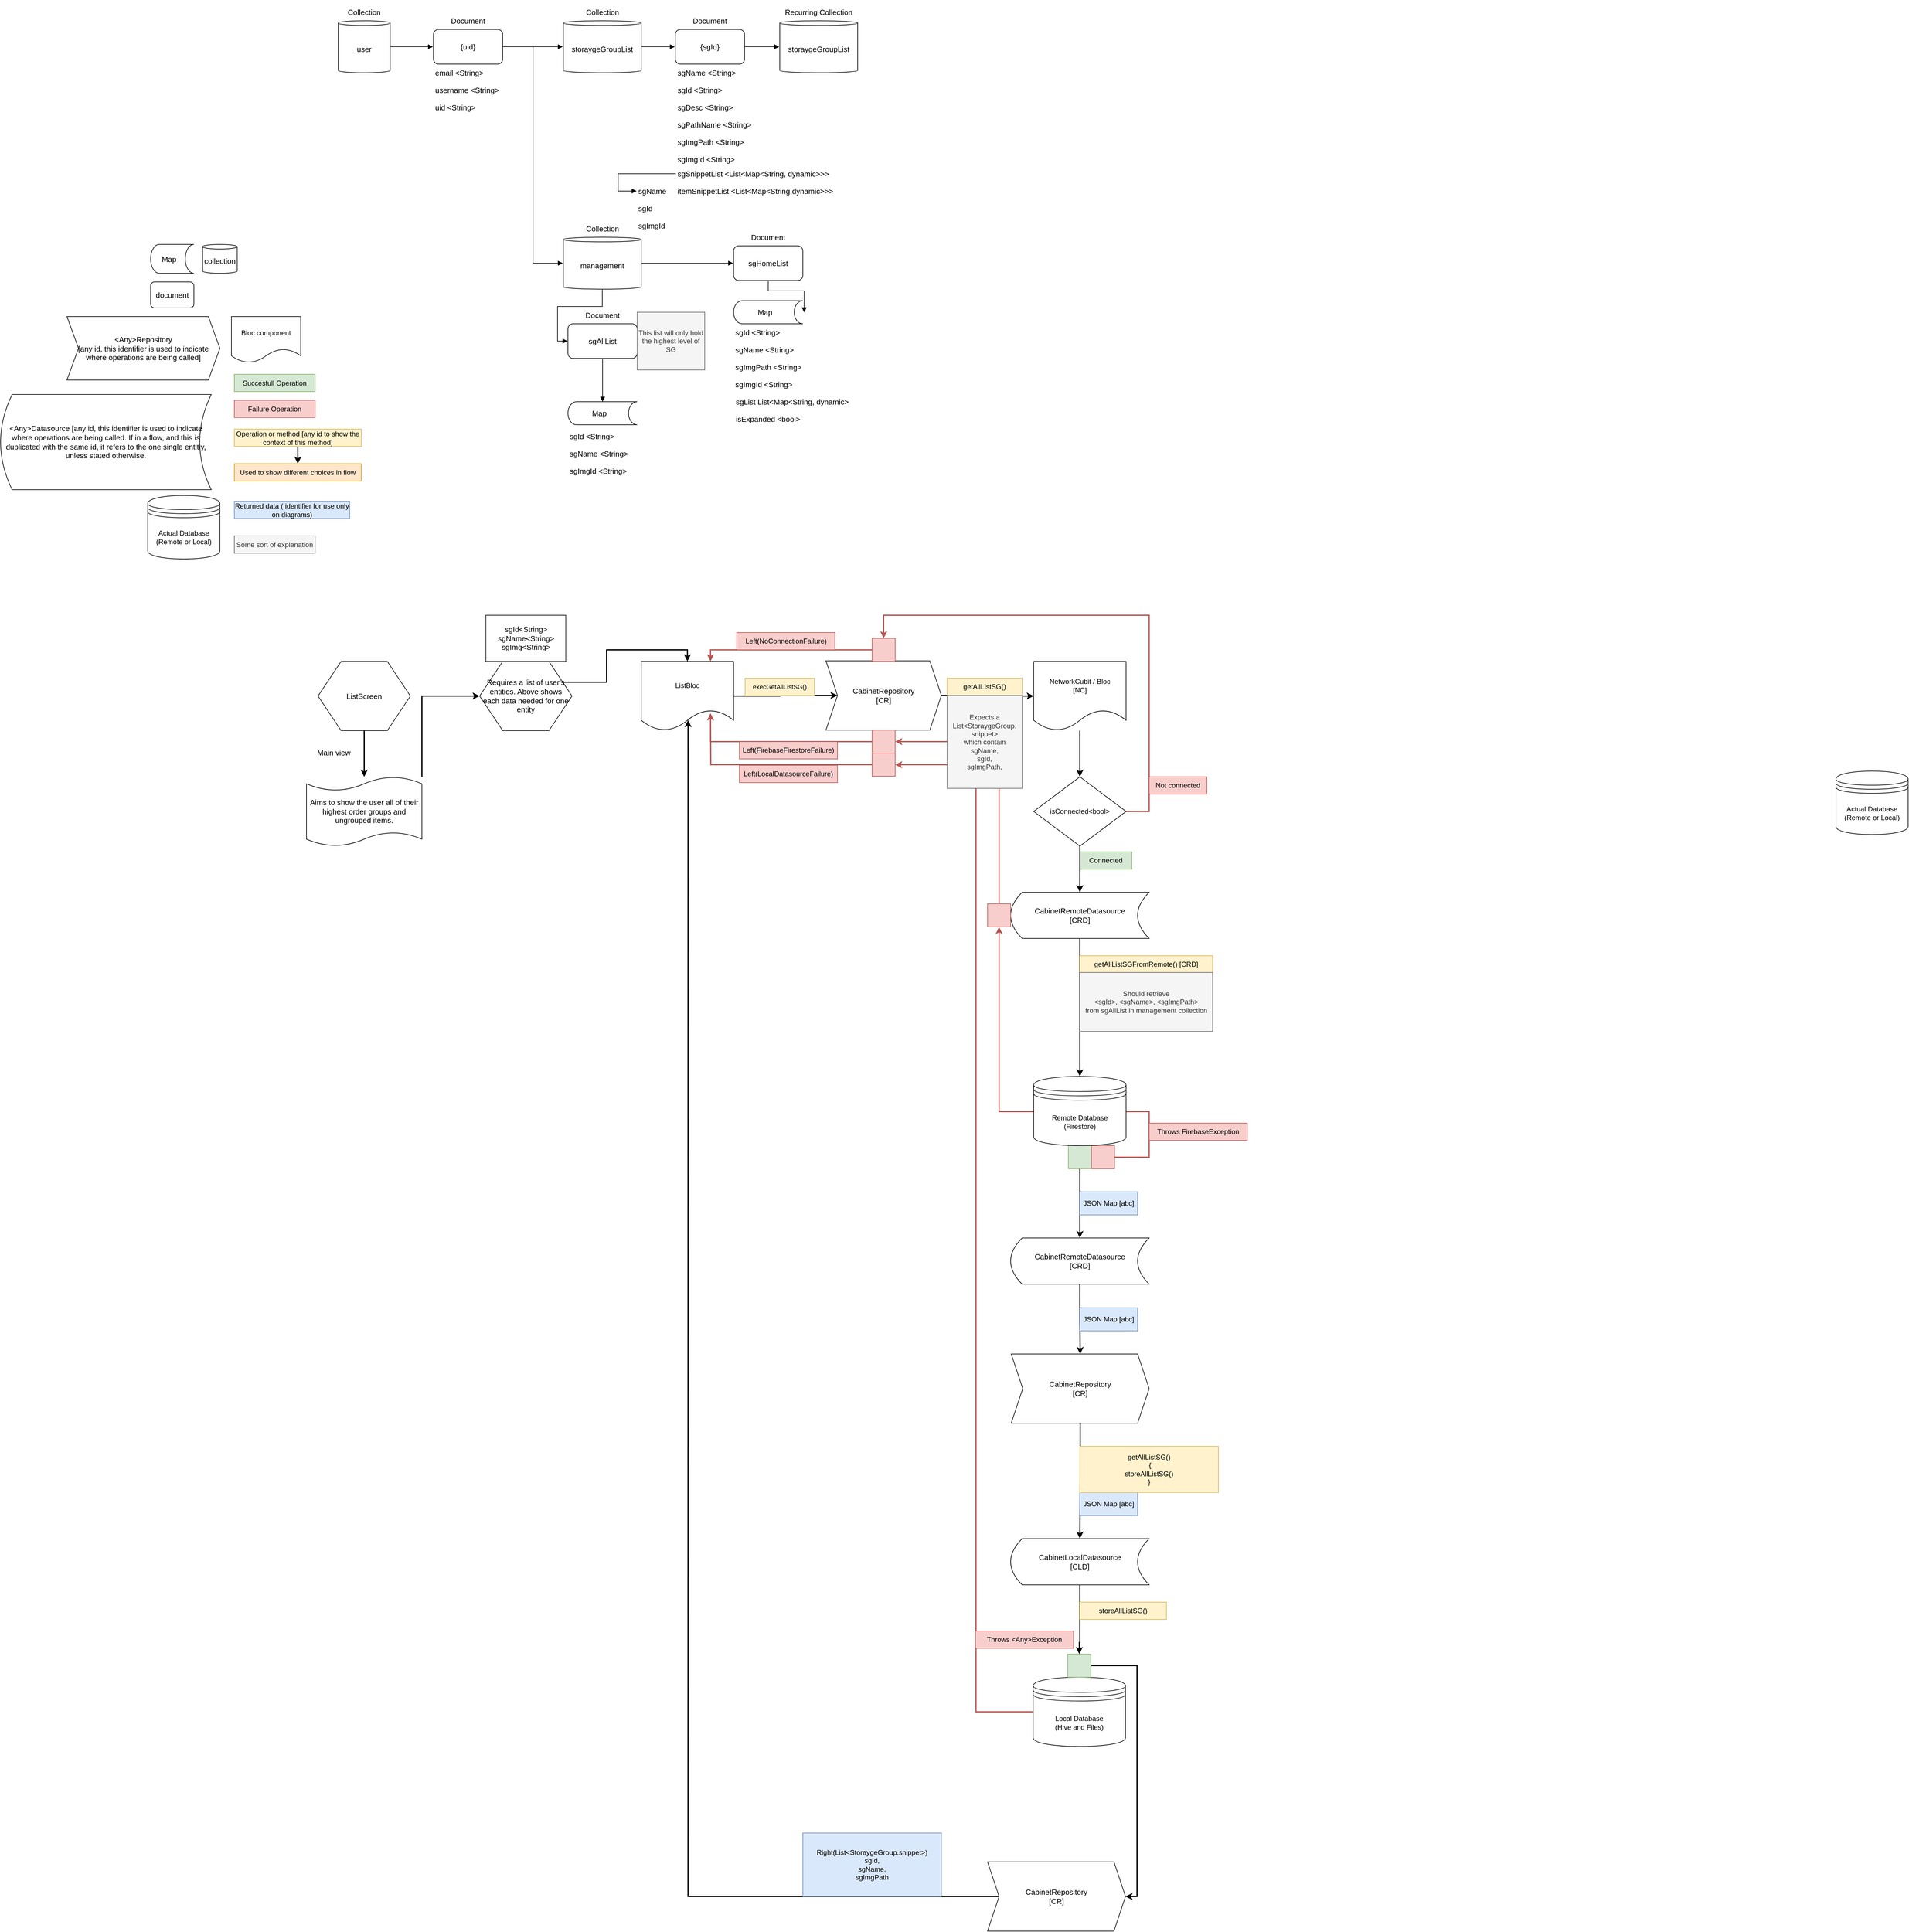 <mxfile version="14.9.6" type="github">
  <diagram id="8-Jw_1EedREtLOCVb7j7" name="Page-1">
    <mxGraphModel dx="4890" dy="2177" grid="1" gridSize="10" guides="1" tooltips="1" connect="1" arrows="1" fold="1" page="1" pageScale="1" pageWidth="827" pageHeight="1169" math="0" shadow="0">
      <root>
        <mxCell id="0" />
        <mxCell id="1" parent="0" />
        <UserObject label="user" lucidchartObjectId="mmy3dTOki7hX" id="Qr3YYHrDjEiWuKODfuZc-3">
          <mxCell style="html=1;overflow=block;blockSpacing=1;whiteSpace=wrap;shape=cylinder3;size=4;anchorPointDirection=0;boundedLbl=1;;whiteSpace=wrap;fontSize=13;spacing=3.8;strokeOpacity=100;strokeWidth=1;rounded=1;" parent="1" vertex="1">
            <mxGeometry x="75" y="90" width="90" height="90" as="geometry" />
          </mxCell>
        </UserObject>
        <UserObject label="Collection" lucidchartObjectId="5my3IYHWVRgI" id="Qr3YYHrDjEiWuKODfuZc-4">
          <mxCell style="html=1;overflow=block;blockSpacing=1;whiteSpace=wrap;;whiteSpace=wrap;fontSize=13;spacing=3.8;strokeOpacity=0;fillOpacity=0;strokeWidth=1;rounded=1;" parent="1" vertex="1">
            <mxGeometry x="75" y="60" width="90" height="30" as="geometry" />
          </mxCell>
        </UserObject>
        <UserObject label="" lucidchartObjectId="xny3rrUCnjT7" id="Qr3YYHrDjEiWuKODfuZc-5">
          <mxCell style="html=1;jettySize=18;whiteSpace=wrap;fontSize=13;strokeOpacity=100;strokeWidth=1;arcSize=0;edgeStyle=orthogonalEdgeStyle;startArrow=none;;endArrow=block;endFill=1;;exitX=1.008;exitY=0.5;exitPerimeter=0;entryX=-0.006;entryY=0.5;entryPerimeter=0;" parent="1" source="Qr3YYHrDjEiWuKODfuZc-3" target="Qr3YYHrDjEiWuKODfuZc-6" edge="1">
            <mxGeometry width="100" height="100" relative="1" as="geometry">
              <Array as="points" />
            </mxGeometry>
          </mxCell>
        </UserObject>
        <UserObject label="{uid}" lucidchartObjectId="Hny3x1uMi4Uz" id="Qr3YYHrDjEiWuKODfuZc-6">
          <mxCell style="html=1;overflow=block;blockSpacing=1;whiteSpace=wrap;;whiteSpace=wrap;fontSize=13;spacing=9;strokeOpacity=100;strokeWidth=1;rounded=1;" parent="1" vertex="1">
            <mxGeometry x="240" y="105" width="120" height="60" as="geometry" />
          </mxCell>
        </UserObject>
        <UserObject label="Document" lucidchartObjectId="Mpy3mYbmSKPU" id="Qr3YYHrDjEiWuKODfuZc-7">
          <mxCell style="html=1;overflow=block;blockSpacing=1;whiteSpace=wrap;;whiteSpace=wrap;fontSize=13;spacing=3.8;strokeOpacity=0;fillOpacity=0;strokeWidth=1;rounded=1;" parent="1" vertex="1">
            <mxGeometry x="240" y="75" width="120" height="30" as="geometry" />
          </mxCell>
        </UserObject>
        <UserObject label="sgName &amp;lt;String&amp;gt;" lucidchartObjectId="Wqy3z_dKGQzi" id="Qr3YYHrDjEiWuKODfuZc-8">
          <mxCell style="html=1;overflow=block;blockSpacing=1;whiteSpace=wrap;;whiteSpace=wrap;fontSize=13;align=left;spacing=3.8;strokeOpacity=0;fillOpacity=0;strokeWidth=1;rounded=1;" parent="1" vertex="1">
            <mxGeometry x="660" y="165" width="120" height="30" as="geometry" />
          </mxCell>
        </UserObject>
        <UserObject label="sgId &amp;lt;String&amp;gt;" lucidchartObjectId="Dry3GZ_q2NKs" id="Qr3YYHrDjEiWuKODfuZc-9">
          <mxCell style="html=1;overflow=block;blockSpacing=1;whiteSpace=wrap;;whiteSpace=wrap;fontSize=13;align=left;spacing=3.8;strokeOpacity=0;fillOpacity=0;strokeWidth=1;rounded=1;" parent="1" vertex="1">
            <mxGeometry x="660" y="195" width="120" height="30" as="geometry" />
          </mxCell>
        </UserObject>
        <UserObject label="sgDesc &amp;lt;String&amp;gt;" lucidchartObjectId="Mry38XwumOOn" id="Qr3YYHrDjEiWuKODfuZc-10">
          <mxCell style="html=1;overflow=block;blockSpacing=1;whiteSpace=wrap;;whiteSpace=wrap;fontSize=13;align=left;spacing=3.8;strokeOpacity=0;fillOpacity=0;strokeWidth=1;rounded=1;" parent="1" vertex="1">
            <mxGeometry x="660" y="225" width="120" height="30" as="geometry" />
          </mxCell>
        </UserObject>
        <UserObject label="sgPathName &amp;lt;String&amp;gt;" lucidchartObjectId="_ry3LpoxDpER" id="Qr3YYHrDjEiWuKODfuZc-11">
          <mxCell style="html=1;overflow=block;blockSpacing=1;whiteSpace=wrap;;whiteSpace=wrap;fontSize=13;align=left;spacing=3.8;strokeOpacity=0;fillOpacity=0;strokeWidth=1;rounded=1;" parent="1" vertex="1">
            <mxGeometry x="660" y="250" width="150" height="40" as="geometry" />
          </mxCell>
        </UserObject>
        <UserObject label="sgSnippetList &amp;lt;List&amp;lt;Map&amp;lt;String, dynamic&amp;gt;&amp;gt;&amp;gt;" lucidchartObjectId="qty3Bl9jq2o." id="Qr3YYHrDjEiWuKODfuZc-12">
          <mxCell style="html=1;overflow=block;blockSpacing=1;whiteSpace=wrap;;whiteSpace=wrap;fontSize=13;align=left;spacing=3.8;strokeOpacity=0;fillOpacity=0;strokeWidth=1;rounded=1;" parent="1" vertex="1">
            <mxGeometry x="660" y="335" width="315" height="40" as="geometry" />
          </mxCell>
        </UserObject>
        <UserObject label="" lucidchartObjectId="euy3g.25O3H~" id="Qr3YYHrDjEiWuKODfuZc-13">
          <mxCell style="html=1;jettySize=18;whiteSpace=wrap;fontSize=13;strokeOpacity=100;strokeWidth=1;arcSize=0;edgeStyle=orthogonalEdgeStyle;startArrow=none;;endArrow=block;endFill=1;;exitX=0;exitY=0.5;exitPerimeter=0;entryX=0;entryY=0.5;entryPerimeter=0;" parent="1" source="Qr3YYHrDjEiWuKODfuZc-12" target="Qr3YYHrDjEiWuKODfuZc-14" edge="1">
            <mxGeometry width="100" height="100" relative="1" as="geometry">
              <Array as="points">
                <mxPoint x="560" y="355" />
                <mxPoint x="560" y="385" />
              </Array>
            </mxGeometry>
          </mxCell>
        </UserObject>
        <UserObject label="sgName" lucidchartObjectId="guy3xirxiTe0" id="Qr3YYHrDjEiWuKODfuZc-14">
          <mxCell style="html=1;overflow=block;blockSpacing=1;whiteSpace=wrap;;whiteSpace=wrap;fontSize=13;align=left;spacing=3.8;strokeOpacity=0;fillOpacity=0;strokeWidth=1;rounded=1;" parent="1" vertex="1">
            <mxGeometry x="592" y="365" width="60" height="40" as="geometry" />
          </mxCell>
        </UserObject>
        <UserObject label="sgId" lucidchartObjectId="tuy3rChsDqxw" id="Qr3YYHrDjEiWuKODfuZc-15">
          <mxCell style="html=1;overflow=block;blockSpacing=1;whiteSpace=wrap;;whiteSpace=wrap;fontSize=13;align=left;spacing=3.8;strokeOpacity=0;fillOpacity=0;strokeWidth=1;rounded=1;" parent="1" vertex="1">
            <mxGeometry x="592" y="395" width="60" height="40" as="geometry" />
          </mxCell>
        </UserObject>
        <UserObject label="sgImgId" lucidchartObjectId="yuy3l9~mQKdI" id="Qr3YYHrDjEiWuKODfuZc-16">
          <mxCell style="html=1;overflow=block;blockSpacing=1;whiteSpace=wrap;;whiteSpace=wrap;fontSize=13;align=left;spacing=3.8;strokeOpacity=0;fillOpacity=0;strokeWidth=1;rounded=1;" parent="1" vertex="1">
            <mxGeometry x="592" y="425" width="60" height="40" as="geometry" />
          </mxCell>
        </UserObject>
        <UserObject label="itemSnippetList &amp;lt;List&amp;lt;Map&amp;lt;String,dynamic&amp;gt;&amp;gt;&amp;gt;" lucidchartObjectId="avy3ZTvgRfwI" id="Qr3YYHrDjEiWuKODfuZc-17">
          <mxCell style="html=1;overflow=block;blockSpacing=1;whiteSpace=wrap;;whiteSpace=wrap;fontSize=13;align=left;spacing=3.8;strokeOpacity=0;fillOpacity=0;strokeWidth=1;rounded=1;" parent="1" vertex="1">
            <mxGeometry x="660" y="365" width="300" height="40" as="geometry" />
          </mxCell>
        </UserObject>
        <UserObject label="" lucidchartObjectId="Wvy3BF.tzllh" id="Qr3YYHrDjEiWuKODfuZc-18">
          <mxCell style="html=1;jettySize=18;whiteSpace=wrap;fontSize=13;strokeOpacity=100;strokeWidth=1;arcSize=0;edgeStyle=orthogonalEdgeStyle;startArrow=none;;endArrow=block;endFill=1;;exitX=1.006;exitY=0.5;exitPerimeter=0;entryX=-0.006;entryY=0.5;entryPerimeter=0;" parent="1" source="Qr3YYHrDjEiWuKODfuZc-6" target="Qr3YYHrDjEiWuKODfuZc-19" edge="1">
            <mxGeometry width="100" height="100" relative="1" as="geometry">
              <Array as="points" />
            </mxGeometry>
          </mxCell>
        </UserObject>
        <UserObject label="storaygeGroupList" lucidchartObjectId="qxy3zKsZ.FIV" id="Qr3YYHrDjEiWuKODfuZc-19">
          <mxCell style="html=1;overflow=block;blockSpacing=1;whiteSpace=wrap;shape=cylinder3;size=4;anchorPointDirection=0;boundedLbl=1;;whiteSpace=wrap;fontSize=13;spacing=3.8;strokeOpacity=100;strokeWidth=1;rounded=1;" parent="1" vertex="1">
            <mxGeometry x="465" y="90" width="135" height="90" as="geometry" />
          </mxCell>
        </UserObject>
        <UserObject label="Collection" lucidchartObjectId="Txy3VzWE5caS" id="Qr3YYHrDjEiWuKODfuZc-20">
          <mxCell style="html=1;overflow=block;blockSpacing=1;whiteSpace=wrap;;whiteSpace=wrap;fontSize=13;spacing=3.8;strokeOpacity=0;fillOpacity=0;strokeWidth=1;rounded=1;" parent="1" vertex="1">
            <mxGeometry x="488" y="60" width="90" height="30" as="geometry" />
          </mxCell>
        </UserObject>
        <UserObject label="{sgId}" lucidchartObjectId="1xy32YT1yPWB" id="Qr3YYHrDjEiWuKODfuZc-21">
          <mxCell style="html=1;overflow=block;blockSpacing=1;whiteSpace=wrap;;whiteSpace=wrap;fontSize=13;spacing=9;strokeOpacity=100;strokeWidth=1;rounded=1;" parent="1" vertex="1">
            <mxGeometry x="659" y="105" width="120" height="60" as="geometry" />
          </mxCell>
        </UserObject>
        <UserObject label="" lucidchartObjectId="byy3ykdQEx8u" id="Qr3YYHrDjEiWuKODfuZc-22">
          <mxCell style="html=1;jettySize=18;whiteSpace=wrap;fontSize=13;strokeOpacity=100;strokeWidth=1;arcSize=0;edgeStyle=orthogonalEdgeStyle;startArrow=none;;endArrow=block;endFill=1;;exitX=1.006;exitY=0.5;exitPerimeter=0;entryX=-0.006;entryY=0.5;entryPerimeter=0;" parent="1" source="Qr3YYHrDjEiWuKODfuZc-19" target="Qr3YYHrDjEiWuKODfuZc-21" edge="1">
            <mxGeometry width="100" height="100" relative="1" as="geometry">
              <Array as="points" />
            </mxGeometry>
          </mxCell>
        </UserObject>
        <UserObject label="Document" lucidchartObjectId="eyy3GpAazgn0" id="Qr3YYHrDjEiWuKODfuZc-23">
          <mxCell style="html=1;overflow=block;blockSpacing=1;whiteSpace=wrap;;whiteSpace=wrap;fontSize=13;spacing=3.8;strokeOpacity=0;fillOpacity=0;strokeWidth=1;rounded=1;" parent="1" vertex="1">
            <mxGeometry x="659" y="75" width="120" height="30" as="geometry" />
          </mxCell>
        </UserObject>
        <UserObject label="email &amp;lt;String&amp;gt;" lucidchartObjectId="szy3hm6Eg7cN" id="Qr3YYHrDjEiWuKODfuZc-24">
          <mxCell style="html=1;overflow=block;blockSpacing=1;whiteSpace=wrap;;whiteSpace=wrap;fontSize=13;align=left;spacing=3.8;strokeOpacity=0;fillOpacity=0;strokeWidth=1;rounded=1;" parent="1" vertex="1">
            <mxGeometry x="240" y="165" width="120" height="30" as="geometry" />
          </mxCell>
        </UserObject>
        <UserObject label="username &amp;lt;String&amp;gt;" lucidchartObjectId="Azy33eUq6oV6" id="Qr3YYHrDjEiWuKODfuZc-25">
          <mxCell style="html=1;overflow=block;blockSpacing=1;whiteSpace=wrap;;whiteSpace=wrap;fontSize=13;align=left;spacing=3.8;strokeOpacity=0;fillOpacity=0;strokeWidth=1;rounded=1;" parent="1" vertex="1">
            <mxGeometry x="240" y="190" width="150" height="40" as="geometry" />
          </mxCell>
        </UserObject>
        <UserObject label="uid &amp;lt;String&amp;gt;" lucidchartObjectId="Pzy3j5PoiYy8" id="Qr3YYHrDjEiWuKODfuZc-26">
          <mxCell style="html=1;overflow=block;blockSpacing=1;whiteSpace=wrap;;whiteSpace=wrap;fontSize=13;align=left;spacing=3.8;strokeOpacity=0;fillOpacity=0;strokeWidth=1;rounded=1;" parent="1" vertex="1">
            <mxGeometry x="240" y="220" width="150" height="40" as="geometry" />
          </mxCell>
        </UserObject>
        <UserObject label="management" lucidchartObjectId="_Ay3SFYHhvqD" id="Qr3YYHrDjEiWuKODfuZc-27">
          <mxCell style="html=1;overflow=block;blockSpacing=1;whiteSpace=wrap;shape=cylinder3;size=4;anchorPointDirection=0;boundedLbl=1;;whiteSpace=wrap;fontSize=13;spacing=3.8;strokeOpacity=100;strokeWidth=1;rounded=1;" parent="1" vertex="1">
            <mxGeometry x="465" y="465" width="135" height="90" as="geometry" />
          </mxCell>
        </UserObject>
        <UserObject label="Collection" lucidchartObjectId="_Ay3XqaMu-Sj" id="Qr3YYHrDjEiWuKODfuZc-28">
          <mxCell style="html=1;overflow=block;blockSpacing=1;whiteSpace=wrap;;whiteSpace=wrap;fontSize=13;spacing=3.8;strokeOpacity=0;fillOpacity=0;strokeWidth=1;rounded=1;" parent="1" vertex="1">
            <mxGeometry x="488" y="435" width="90" height="30" as="geometry" />
          </mxCell>
        </UserObject>
        <UserObject label="" lucidchartObjectId="jBy3DvbcQuUk" id="Qr3YYHrDjEiWuKODfuZc-29">
          <mxCell style="html=1;jettySize=18;whiteSpace=wrap;fontSize=13;strokeOpacity=100;strokeWidth=1;arcSize=0;edgeStyle=orthogonalEdgeStyle;startArrow=none;;endArrow=block;endFill=1;;exitX=1.006;exitY=0.5;exitPerimeter=0;entryX=-0.006;entryY=0.5;entryPerimeter=0;" parent="1" source="Qr3YYHrDjEiWuKODfuZc-6" target="Qr3YYHrDjEiWuKODfuZc-27" edge="1">
            <mxGeometry width="100" height="100" relative="1" as="geometry">
              <Array as="points" />
            </mxGeometry>
          </mxCell>
        </UserObject>
        <UserObject label="sgHomeList" lucidchartObjectId="vCy3nsV9MbSi" id="Qr3YYHrDjEiWuKODfuZc-30">
          <mxCell style="html=1;overflow=block;blockSpacing=1;whiteSpace=wrap;;whiteSpace=wrap;fontSize=13;spacing=9;strokeOpacity=100;strokeWidth=1;rounded=1;" parent="1" vertex="1">
            <mxGeometry x="760" y="480" width="120" height="60" as="geometry" />
          </mxCell>
        </UserObject>
        <UserObject label="" lucidchartObjectId="BCy36pta_Ylv" id="Qr3YYHrDjEiWuKODfuZc-31">
          <mxCell style="html=1;jettySize=18;whiteSpace=wrap;fontSize=13;strokeOpacity=100;strokeWidth=1;arcSize=0;edgeStyle=orthogonalEdgeStyle;startArrow=none;;endArrow=block;endFill=1;;exitX=1.006;exitY=0.5;exitPerimeter=0;entryX=-0.006;entryY=0.5;entryPerimeter=0;" parent="1" source="Qr3YYHrDjEiWuKODfuZc-27" target="Qr3YYHrDjEiWuKODfuZc-30" edge="1">
            <mxGeometry width="100" height="100" relative="1" as="geometry">
              <Array as="points" />
            </mxGeometry>
          </mxCell>
        </UserObject>
        <UserObject label="Document" lucidchartObjectId="ECy37WejbMx6" id="Qr3YYHrDjEiWuKODfuZc-32">
          <mxCell style="html=1;overflow=block;blockSpacing=1;whiteSpace=wrap;;whiteSpace=wrap;fontSize=13;spacing=3.8;strokeOpacity=0;fillOpacity=0;strokeWidth=1;rounded=1;" parent="1" vertex="1">
            <mxGeometry x="760" y="450" width="120" height="30" as="geometry" />
          </mxCell>
        </UserObject>
        <UserObject label="storaygeGroupList" lucidchartObjectId="9Iy3x5hWu4gv" id="Qr3YYHrDjEiWuKODfuZc-33">
          <mxCell style="html=1;overflow=block;blockSpacing=1;whiteSpace=wrap;shape=cylinder3;size=4;anchorPointDirection=0;boundedLbl=1;;whiteSpace=wrap;fontSize=13;spacing=3.8;strokeOpacity=100;strokeWidth=1;rounded=1;" parent="1" vertex="1">
            <mxGeometry x="840" y="90" width="135" height="90" as="geometry" />
          </mxCell>
        </UserObject>
        <UserObject label="Recurring Collection" lucidchartObjectId="9Iy3~OmA4JU_" id="Qr3YYHrDjEiWuKODfuZc-34">
          <mxCell style="html=1;overflow=block;blockSpacing=1;whiteSpace=wrap;;whiteSpace=wrap;fontSize=13;spacing=3.8;strokeOpacity=0;fillOpacity=0;strokeWidth=1;rounded=1;" parent="1" vertex="1">
            <mxGeometry x="840" y="55" width="135" height="40" as="geometry" />
          </mxCell>
        </UserObject>
        <UserObject label="" lucidchartObjectId="aJy3yjm7Ja3q" id="Qr3YYHrDjEiWuKODfuZc-35">
          <mxCell style="html=1;jettySize=18;whiteSpace=wrap;fontSize=13;strokeOpacity=100;strokeWidth=1;arcSize=0;edgeStyle=orthogonalEdgeStyle;startArrow=none;;endArrow=block;endFill=1;;exitX=1.006;exitY=0.5;exitPerimeter=0;entryX=-0.006;entryY=0.5;entryPerimeter=0;" parent="1" source="Qr3YYHrDjEiWuKODfuZc-21" target="Qr3YYHrDjEiWuKODfuZc-33" edge="1">
            <mxGeometry width="100" height="100" relative="1" as="geometry">
              <Array as="points" />
            </mxGeometry>
          </mxCell>
        </UserObject>
        <UserObject label="Map" lucidchartObjectId="nwC3J_Ml8fYd" id="Qr3YYHrDjEiWuKODfuZc-36">
          <mxCell style="html=1;overflow=block;blockSpacing=1;whiteSpace=wrap;shape=cylinder3;boundedLbl=1;size=15;lid=0;direction=south;;whiteSpace=wrap;fontSize=13;spacing=3.8;strokeOpacity=100;strokeWidth=1;rounded=1;" parent="1" vertex="1">
            <mxGeometry x="760" y="575" width="120" height="40" as="geometry" />
          </mxCell>
        </UserObject>
        <UserObject label="Map" lucidchartObjectId="twC35znS._r4" id="Qr3YYHrDjEiWuKODfuZc-37">
          <mxCell style="html=1;overflow=block;blockSpacing=1;whiteSpace=wrap;shape=cylinder3;boundedLbl=1;size=15;lid=0;direction=south;;whiteSpace=wrap;fontSize=13;spacing=3.8;strokeOpacity=100;strokeWidth=1;rounded=1;" parent="1" vertex="1">
            <mxGeometry x="-250" y="477.5" width="75" height="50" as="geometry" />
          </mxCell>
        </UserObject>
        <UserObject label="collection" lucidchartObjectId="IwC35Dz-5HWC" id="Qr3YYHrDjEiWuKODfuZc-38">
          <mxCell style="html=1;overflow=block;blockSpacing=1;whiteSpace=wrap;shape=cylinder3;size=4;anchorPointDirection=0;boundedLbl=1;;whiteSpace=wrap;fontSize=13;spacing=3.8;strokeOpacity=100;strokeWidth=1;rounded=1;" parent="1" vertex="1">
            <mxGeometry x="-160" y="477.5" width="60" height="50" as="geometry" />
          </mxCell>
        </UserObject>
        <UserObject label="document" lucidchartObjectId="UwC37opkIJtW" id="Qr3YYHrDjEiWuKODfuZc-39">
          <mxCell style="html=1;overflow=block;blockSpacing=1;whiteSpace=wrap;;whiteSpace=wrap;fontSize=13;spacing=9;strokeOpacity=100;strokeWidth=1;rounded=1;" parent="1" vertex="1">
            <mxGeometry x="-250" y="542.5" width="75" height="45" as="geometry" />
          </mxCell>
        </UserObject>
        <UserObject label="" lucidchartObjectId="CxC3GX9UYJbb" id="Qr3YYHrDjEiWuKODfuZc-40">
          <mxCell style="html=1;jettySize=18;whiteSpace=wrap;fontSize=13;strokeOpacity=100;strokeWidth=1;arcSize=0;edgeStyle=orthogonalEdgeStyle;startArrow=none;;endArrow=block;endFill=1;;exitX=0.5;exitY=1.013;exitPerimeter=0;entryX=0.506;entryY=-0.019;entryPerimeter=0;" parent="1" source="Qr3YYHrDjEiWuKODfuZc-30" target="Qr3YYHrDjEiWuKODfuZc-36" edge="1">
            <mxGeometry width="100" height="100" relative="1" as="geometry">
              <Array as="points" />
            </mxGeometry>
          </mxCell>
        </UserObject>
        <UserObject label="sgId &amp;lt;String&amp;gt;" lucidchartObjectId="oyC3zMAZTe1E" id="Qr3YYHrDjEiWuKODfuZc-41">
          <mxCell style="html=1;overflow=block;blockSpacing=1;whiteSpace=wrap;;whiteSpace=wrap;fontSize=13;align=left;spacing=3.8;strokeOpacity=0;fillOpacity=0;strokeWidth=1;rounded=1;" parent="1" vertex="1">
            <mxGeometry x="760" y="615" width="120" height="30" as="geometry" />
          </mxCell>
        </UserObject>
        <UserObject label="sgName &amp;lt;String&amp;gt;" lucidchartObjectId="uyC3QwUn~3nn" id="Qr3YYHrDjEiWuKODfuZc-42">
          <mxCell style="html=1;overflow=block;blockSpacing=1;whiteSpace=wrap;;whiteSpace=wrap;fontSize=13;align=left;spacing=3.8;strokeOpacity=0;fillOpacity=0;strokeWidth=1;rounded=1;" parent="1" vertex="1">
            <mxGeometry x="760" y="645" width="120" height="30" as="geometry" />
          </mxCell>
        </UserObject>
        <UserObject label="sgImgId &amp;lt;String&amp;gt;" lucidchartObjectId="MyC3wRzRbQ.4" id="Qr3YYHrDjEiWuKODfuZc-43">
          <mxCell style="html=1;overflow=block;blockSpacing=1;whiteSpace=wrap;;whiteSpace=wrap;fontSize=13;align=left;spacing=3.8;strokeOpacity=0;fillOpacity=0;strokeWidth=1;rounded=1;" parent="1" vertex="1">
            <mxGeometry x="760" y="705" width="119" height="30" as="geometry" />
          </mxCell>
        </UserObject>
        <UserObject label="sgList List&amp;lt;Map&amp;lt;String, dynamic&amp;gt;" lucidchartObjectId="WzC3jf8TJhhV" id="Qr3YYHrDjEiWuKODfuZc-44">
          <mxCell style="html=1;overflow=block;blockSpacing=1;whiteSpace=wrap;;whiteSpace=wrap;fontSize=13;align=left;spacing=3.8;strokeOpacity=0;fillOpacity=0;strokeWidth=1;rounded=1;" parent="1" vertex="1">
            <mxGeometry x="761" y="735" width="224" height="30" as="geometry" />
          </mxCell>
        </UserObject>
        <UserObject label="isExpanded &amp;lt;bool&amp;gt;" lucidchartObjectId="gCC3wc~ug9g6" id="Qr3YYHrDjEiWuKODfuZc-45">
          <mxCell style="html=1;overflow=block;blockSpacing=1;whiteSpace=wrap;;whiteSpace=wrap;fontSize=13;align=left;spacing=3.8;strokeOpacity=0;fillOpacity=0;strokeWidth=1;rounded=1;" parent="1" vertex="1">
            <mxGeometry x="761" y="760" width="179" height="40" as="geometry" />
          </mxCell>
        </UserObject>
        <UserObject label="sgAllList" lucidchartObjectId="VNC3Fkf0FXq5" id="Qr3YYHrDjEiWuKODfuZc-46">
          <mxCell style="html=1;overflow=block;blockSpacing=1;whiteSpace=wrap;;whiteSpace=wrap;fontSize=13;spacing=9;strokeOpacity=100;strokeWidth=1;rounded=1;" parent="1" vertex="1">
            <mxGeometry x="473" y="615" width="120" height="60" as="geometry" />
          </mxCell>
        </UserObject>
        <UserObject label="Document" lucidchartObjectId="VNC3r3SY.07v" id="Qr3YYHrDjEiWuKODfuZc-47">
          <mxCell style="html=1;overflow=block;blockSpacing=1;whiteSpace=wrap;;whiteSpace=wrap;fontSize=13;spacing=3.8;strokeOpacity=0;fillOpacity=0;strokeWidth=1;rounded=1;" parent="1" vertex="1">
            <mxGeometry x="473" y="585" width="120" height="30" as="geometry" />
          </mxCell>
        </UserObject>
        <UserObject label="" lucidchartObjectId="OWC3.R1w2t58" id="Qr3YYHrDjEiWuKODfuZc-48">
          <mxCell style="html=1;jettySize=18;whiteSpace=wrap;fontSize=13;strokeOpacity=100;strokeWidth=1;arcSize=0;edgeStyle=orthogonalEdgeStyle;startArrow=none;;endArrow=block;endFill=1;;exitX=0.5;exitY=1.008;exitPerimeter=0;entryX=-0.006;entryY=0.5;entryPerimeter=0;" parent="1" source="Qr3YYHrDjEiWuKODfuZc-27" target="Qr3YYHrDjEiWuKODfuZc-46" edge="1">
            <mxGeometry width="100" height="100" relative="1" as="geometry">
              <Array as="points" />
            </mxGeometry>
          </mxCell>
        </UserObject>
        <UserObject label="Map" lucidchartObjectId="42C3rV8qbzWb" id="Qr3YYHrDjEiWuKODfuZc-49">
          <mxCell style="html=1;overflow=block;blockSpacing=1;whiteSpace=wrap;shape=cylinder3;boundedLbl=1;size=15;lid=0;direction=south;;whiteSpace=wrap;fontSize=13;spacing=3.8;strokeOpacity=100;strokeWidth=1;rounded=1;" parent="1" vertex="1">
            <mxGeometry x="473" y="750" width="120" height="40" as="geometry" />
          </mxCell>
        </UserObject>
        <UserObject label="" lucidchartObjectId="d3C3gRHGU2vB" id="Qr3YYHrDjEiWuKODfuZc-50">
          <mxCell style="html=1;jettySize=18;whiteSpace=wrap;fontSize=13;strokeOpacity=100;strokeWidth=1;arcSize=0;edgeStyle=orthogonalEdgeStyle;startArrow=none;;endArrow=block;endFill=1;;exitX=0.5;exitY=1.013;exitPerimeter=0;entryX=0;entryY=0.5;entryPerimeter=0;entryDx=0;entryDy=0;" parent="1" source="Qr3YYHrDjEiWuKODfuZc-46" target="Qr3YYHrDjEiWuKODfuZc-49" edge="1">
            <mxGeometry width="100" height="100" relative="1" as="geometry">
              <Array as="points" />
            </mxGeometry>
          </mxCell>
        </UserObject>
        <UserObject label="sgId &amp;lt;String&amp;gt;" lucidchartObjectId="h3C3qkQNhd2T" id="Qr3YYHrDjEiWuKODfuZc-51">
          <mxCell style="html=1;overflow=block;blockSpacing=1;whiteSpace=wrap;;whiteSpace=wrap;fontSize=13;align=left;spacing=3.8;strokeOpacity=0;fillOpacity=0;strokeWidth=1;rounded=1;" parent="1" vertex="1">
            <mxGeometry x="473" y="795" width="120" height="30" as="geometry" />
          </mxCell>
        </UserObject>
        <UserObject label="sgName &amp;lt;String&amp;gt;" lucidchartObjectId="h3C30b7JtQnB" id="Qr3YYHrDjEiWuKODfuZc-52">
          <mxCell style="html=1;overflow=block;blockSpacing=1;whiteSpace=wrap;;whiteSpace=wrap;fontSize=13;align=left;spacing=3.8;strokeOpacity=0;fillOpacity=0;strokeWidth=1;rounded=1;" parent="1" vertex="1">
            <mxGeometry x="473" y="825" width="120" height="30" as="geometry" />
          </mxCell>
        </UserObject>
        <UserObject label="sgImgId &amp;lt;String&amp;gt;" lucidchartObjectId="h3C3wAD9uutI" id="Qr3YYHrDjEiWuKODfuZc-53">
          <mxCell style="html=1;overflow=block;blockSpacing=1;whiteSpace=wrap;;whiteSpace=wrap;fontSize=13;align=left;spacing=3.8;strokeOpacity=0;fillOpacity=0;strokeWidth=1;rounded=1;" parent="1" vertex="1">
            <mxGeometry x="473" y="855" width="119" height="30" as="geometry" />
          </mxCell>
        </UserObject>
        <mxCell id="pG1kj_97MBF_nM1RWKhJ-25" style="edgeStyle=orthogonalEdgeStyle;rounded=0;orthogonalLoop=1;jettySize=auto;html=1;strokeWidth=2;" parent="1" source="Qr3YYHrDjEiWuKODfuZc-54" target="Qr3YYHrDjEiWuKODfuZc-55" edge="1">
          <mxGeometry relative="1" as="geometry" />
        </mxCell>
        <UserObject label="ListScreen" lucidchartObjectId="mEy3ORFoB5f1" id="Qr3YYHrDjEiWuKODfuZc-54">
          <mxCell style="html=1;overflow=block;blockSpacing=1;whiteSpace=wrap;shape=hexagon;perimeter=hexagonPerimeter2;whiteSpace=wrap;fontSize=13;fontColor=#000000;spacing=3.8;strokeOpacity=100;strokeWidth=1;" parent="1" vertex="1">
            <mxGeometry x="40" y="1200" width="160" height="120" as="geometry" />
          </mxCell>
        </UserObject>
        <mxCell id="pG1kj_97MBF_nM1RWKhJ-26" style="edgeStyle=orthogonalEdgeStyle;rounded=0;orthogonalLoop=1;jettySize=auto;html=1;entryX=0;entryY=0.5;entryDx=0;entryDy=0;strokeWidth=2;" parent="1" source="Qr3YYHrDjEiWuKODfuZc-55" target="Qr3YYHrDjEiWuKODfuZc-58" edge="1">
          <mxGeometry relative="1" as="geometry">
            <Array as="points">
              <mxPoint x="220" y="1260" />
            </Array>
          </mxGeometry>
        </mxCell>
        <UserObject label="Aims to show the user all of their highest order groups and ungrouped items. " lucidchartObjectId="THy3kzs44vg6" id="Qr3YYHrDjEiWuKODfuZc-55">
          <mxCell style="html=1;overflow=block;blockSpacing=1;whiteSpace=wrap;shape=tape;size=0.2;whiteSpace=wrap;fontSize=13;fontColor=#000000;spacing=3.8;strokeOpacity=100;strokeWidth=1;" parent="1" vertex="1">
            <mxGeometry x="20" y="1400" width="200" height="120" as="geometry" />
          </mxCell>
        </UserObject>
        <UserObject label="Main view" lucidchartObjectId="n3A36~SfNxBr" id="Qr3YYHrDjEiWuKODfuZc-57">
          <mxCell style="html=1;overflow=block;blockSpacing=1;whiteSpace=wrap;;whiteSpace=wrap;fontSize=13;fontColor=#000000;spacing=3.8;strokeOpacity=0;fillOpacity=0;fillColor=#ffffff;strokeWidth=1;" parent="1" vertex="1">
            <mxGeometry x="15" y="1335" width="105" height="45" as="geometry" />
          </mxCell>
        </UserObject>
        <mxCell id="o4EDMnQP66GYf_FkZdw3-55" style="edgeStyle=orthogonalEdgeStyle;rounded=0;orthogonalLoop=1;jettySize=auto;html=1;exitX=1;exitY=0.25;exitDx=0;exitDy=0;entryX=0.5;entryY=0;entryDx=0;entryDy=0;strokeColor=#000000;strokeWidth=2;" parent="1" source="Qr3YYHrDjEiWuKODfuZc-58" target="o4EDMnQP66GYf_FkZdw3-54" edge="1">
          <mxGeometry relative="1" as="geometry" />
        </mxCell>
        <UserObject label="Requires a list of user&#39;s entities. Above shows each data needed for one entity" lucidchartObjectId="1DB3Xz5aUWDz" id="Qr3YYHrDjEiWuKODfuZc-58">
          <mxCell style="html=1;overflow=block;blockSpacing=1;whiteSpace=wrap;shape=hexagon;perimeter=hexagonPerimeter2;whiteSpace=wrap;fontSize=13;fontColor=#000000;spacing=3.8;strokeOpacity=100;strokeWidth=1;" parent="1" vertex="1">
            <mxGeometry x="320" y="1200" width="160" height="120" as="geometry" />
          </mxCell>
        </UserObject>
        <mxCell id="fDUQa12PrsMCPkdk8ct8-1" value="&amp;lt;Any&amp;gt;Repository&lt;br&gt;[any id, this identifier is used to indicate where operations are being called]" style="shape=step;perimeter=stepPerimeter;whiteSpace=wrap;html=1;fixedSize=1;strokeWidth=1;fontSize=13;" parent="1" vertex="1">
          <mxGeometry x="-395" y="602.5" width="265" height="110" as="geometry" />
        </mxCell>
        <mxCell id="fDUQa12PrsMCPkdk8ct8-2" value="&lt;font style=&quot;font-size: 13px&quot;&gt;&amp;lt;Any&amp;gt;Datasource [any id, this identifier is used to indicate where operations are being called. If in a flow, and this is duplicated with the same id, it refers to the one single entitiy, unless stated otherwise.&lt;/font&gt;" style="shape=dataStorage;whiteSpace=wrap;html=1;fixedSize=1;strokeWidth=1;" parent="1" vertex="1">
          <mxGeometry x="-510" y="737.5" width="365" height="165" as="geometry" />
        </mxCell>
        <mxCell id="pG1kj_97MBF_nM1RWKhJ-5" value="Actual Database&lt;br&gt;(Remote or Local)" style="shape=datastore;whiteSpace=wrap;html=1;" parent="1" vertex="1">
          <mxGeometry x="-255" y="912.5" width="125" height="110" as="geometry" />
        </mxCell>
        <mxCell id="pG1kj_97MBF_nM1RWKhJ-14" value="Bloc component" style="shape=document;whiteSpace=wrap;html=1;boundedLbl=1;gradientColor=none;" parent="1" vertex="1">
          <mxGeometry x="-110" y="602.5" width="120" height="80" as="geometry" />
        </mxCell>
        <mxCell id="pG1kj_97MBF_nM1RWKhJ-32" value="&lt;font style=&quot;font-size: 13px&quot;&gt;sgId&amp;lt;String&amp;gt;&lt;br&gt;sgName&amp;lt;String&amp;gt;&lt;br&gt;sgImg&amp;lt;String&amp;gt;&lt;br&gt;&lt;/font&gt;" style="rounded=0;whiteSpace=wrap;html=1;gradientColor=none;" parent="1" vertex="1">
          <mxGeometry x="330.75" y="1120" width="138.5" height="80" as="geometry" />
        </mxCell>
        <mxCell id="o4EDMnQP66GYf_FkZdw3-16" value="Succesfull Operation" style="rounded=0;whiteSpace=wrap;html=1;fillColor=#d5e8d4;strokeColor=#82b366;" parent="1" vertex="1">
          <mxGeometry x="-105" y="702.5" width="140" height="30" as="geometry" />
        </mxCell>
        <mxCell id="o4EDMnQP66GYf_FkZdw3-17" value="Failure Operation" style="rounded=0;whiteSpace=wrap;html=1;fillColor=#f8cecc;strokeColor=#b85450;" parent="1" vertex="1">
          <mxGeometry x="-105" y="747.5" width="140" height="30" as="geometry" />
        </mxCell>
        <mxCell id="yysP_wmazcGBHdvuS0tV-67" value="" style="edgeStyle=orthogonalEdgeStyle;rounded=0;orthogonalLoop=1;jettySize=auto;html=1;strokeWidth=2;" edge="1" parent="1" source="o4EDMnQP66GYf_FkZdw3-18" target="yysP_wmazcGBHdvuS0tV-65">
          <mxGeometry relative="1" as="geometry" />
        </mxCell>
        <mxCell id="o4EDMnQP66GYf_FkZdw3-18" value="Operation or method [any id to show the context of this method]" style="rounded=0;whiteSpace=wrap;html=1;fillColor=#fff2cc;strokeColor=#d6b656;" parent="1" vertex="1">
          <mxGeometry x="-105" y="797.5" width="220" height="30" as="geometry" />
        </mxCell>
        <mxCell id="o4EDMnQP66GYf_FkZdw3-19" value="Returned data ( identifier for use only on diagrams)" style="rounded=0;whiteSpace=wrap;html=1;fillColor=#dae8fc;strokeColor=#6c8ebf;" parent="1" vertex="1">
          <mxGeometry x="-105" y="922.5" width="200" height="30" as="geometry" />
        </mxCell>
        <mxCell id="o4EDMnQP66GYf_FkZdw3-21" value="Some sort of explanation" style="rounded=0;whiteSpace=wrap;html=1;fillColor=#f5f5f5;strokeColor=#666666;fontColor=#333333;" parent="1" vertex="1">
          <mxGeometry x="-105" y="982.5" width="140" height="30" as="geometry" />
        </mxCell>
        <mxCell id="o4EDMnQP66GYf_FkZdw3-45" value="This list will only hold the highest level of SG" style="rounded=0;whiteSpace=wrap;html=1;fillColor=#f5f5f5;strokeColor=#666666;fontColor=#333333;" parent="1" vertex="1">
          <mxGeometry x="593" y="595" width="117" height="100" as="geometry" />
        </mxCell>
        <mxCell id="o4EDMnQP66GYf_FkZdw3-57" style="edgeStyle=orthogonalEdgeStyle;rounded=0;orthogonalLoop=1;jettySize=auto;html=1;entryX=0;entryY=0.5;entryDx=0;entryDy=0;strokeColor=#000000;strokeWidth=2;" parent="1" source="o4EDMnQP66GYf_FkZdw3-54" target="o4EDMnQP66GYf_FkZdw3-56" edge="1">
          <mxGeometry relative="1" as="geometry">
            <Array as="points">
              <mxPoint x="840" y="1260" />
              <mxPoint x="840" y="1259" />
            </Array>
          </mxGeometry>
        </mxCell>
        <mxCell id="o4EDMnQP66GYf_FkZdw3-54" value="ListBloc" style="shape=document;whiteSpace=wrap;html=1;boundedLbl=1;gradientColor=none;" parent="1" vertex="1">
          <mxGeometry x="600" y="1200" width="160" height="120" as="geometry" />
        </mxCell>
        <mxCell id="o4EDMnQP66GYf_FkZdw3-63" style="edgeStyle=orthogonalEdgeStyle;rounded=0;orthogonalLoop=1;jettySize=auto;html=1;entryX=0;entryY=0.5;entryDx=0;entryDy=0;strokeColor=#000000;strokeWidth=2;" parent="1" source="o4EDMnQP66GYf_FkZdw3-56" target="o4EDMnQP66GYf_FkZdw3-59" edge="1">
          <mxGeometry relative="1" as="geometry" />
        </mxCell>
        <mxCell id="o4EDMnQP66GYf_FkZdw3-56" value="CabinetRepository&lt;br&gt;[CR]" style="shape=step;perimeter=stepPerimeter;whiteSpace=wrap;html=1;fixedSize=1;strokeWidth=1;fontSize=13;" parent="1" vertex="1">
          <mxGeometry x="920" y="1199" width="200" height="120" as="geometry" />
        </mxCell>
        <mxCell id="o4EDMnQP66GYf_FkZdw3-58" value="&lt;font style=&quot;font-size: 11px&quot;&gt;execGetAllListSG()&lt;/font&gt;" style="rounded=0;whiteSpace=wrap;html=1;fillColor=#fff2cc;strokeColor=#d6b656;" parent="1" vertex="1">
          <mxGeometry x="780" y="1229" width="120" height="30" as="geometry" />
        </mxCell>
        <mxCell id="yysP_wmazcGBHdvuS0tV-3" style="edgeStyle=orthogonalEdgeStyle;rounded=0;orthogonalLoop=1;jettySize=auto;html=1;entryX=0.5;entryY=0;entryDx=0;entryDy=0;entryPerimeter=0;strokeWidth=2;" edge="1" parent="1" source="o4EDMnQP66GYf_FkZdw3-59" target="yysP_wmazcGBHdvuS0tV-2">
          <mxGeometry relative="1" as="geometry" />
        </mxCell>
        <mxCell id="o4EDMnQP66GYf_FkZdw3-59" value="NetworkCubit / Bloc&lt;br&gt;[NC]" style="shape=document;whiteSpace=wrap;html=1;boundedLbl=1;gradientColor=none;" parent="1" vertex="1">
          <mxGeometry x="1280" y="1200" width="160" height="120" as="geometry" />
        </mxCell>
        <mxCell id="o4EDMnQP66GYf_FkZdw3-61" value="getAllListSG()" style="rounded=0;whiteSpace=wrap;html=1;fillColor=#fff2cc;strokeColor=#d6b656;" parent="1" vertex="1">
          <mxGeometry x="1130" y="1229" width="130" height="30" as="geometry" />
        </mxCell>
        <mxCell id="yysP_wmazcGBHdvuS0tV-6" style="edgeStyle=orthogonalEdgeStyle;rounded=0;orthogonalLoop=1;jettySize=auto;html=1;strokeWidth=2;entryX=0.5;entryY=0;entryDx=0;entryDy=0;" edge="1" parent="1" source="o4EDMnQP66GYf_FkZdw3-64" target="yysP_wmazcGBHdvuS0tV-12">
          <mxGeometry relative="1" as="geometry">
            <mxPoint x="1360" y="1880" as="targetPoint" />
          </mxGeometry>
        </mxCell>
        <mxCell id="o4EDMnQP66GYf_FkZdw3-64" value="CabinetRemoteDatasource&lt;br&gt;[CRD]" style="shape=dataStorage;whiteSpace=wrap;html=1;fixedSize=1;strokeWidth=1;fontSize=13;" parent="1" vertex="1">
          <mxGeometry x="1240" y="1600" width="240" height="80" as="geometry" />
        </mxCell>
        <mxCell id="o4EDMnQP66GYf_FkZdw3-66" value="Connected" style="rounded=0;whiteSpace=wrap;html=1;fillColor=#d5e8d4;strokeColor=#82b366;" parent="1" vertex="1">
          <mxGeometry x="1360" y="1530" width="90" height="30" as="geometry" />
        </mxCell>
        <mxCell id="yysP_wmazcGBHdvuS0tV-5" style="edgeStyle=orthogonalEdgeStyle;rounded=0;orthogonalLoop=1;jettySize=auto;html=1;entryX=0.5;entryY=0;entryDx=0;entryDy=0;strokeWidth=2;" edge="1" parent="1" source="yysP_wmazcGBHdvuS0tV-2" target="o4EDMnQP66GYf_FkZdw3-64">
          <mxGeometry relative="1" as="geometry" />
        </mxCell>
        <mxCell id="yysP_wmazcGBHdvuS0tV-14" style="edgeStyle=orthogonalEdgeStyle;rounded=0;orthogonalLoop=1;jettySize=auto;html=1;entryX=0.5;entryY=0;entryDx=0;entryDy=0;strokeWidth=2;fillColor=#f8cecc;strokeColor=#b85450;" edge="1" parent="1" source="yysP_wmazcGBHdvuS0tV-2" target="yysP_wmazcGBHdvuS0tV-16">
          <mxGeometry relative="1" as="geometry">
            <Array as="points">
              <mxPoint x="1480" y="1460" />
              <mxPoint x="1480" y="1120" />
              <mxPoint x="1020" y="1120" />
            </Array>
          </mxGeometry>
        </mxCell>
        <mxCell id="yysP_wmazcGBHdvuS0tV-2" value="isConnected&amp;lt;bool&amp;gt;" style="strokeWidth=1;html=1;shape=mxgraph.flowchart.decision;whiteSpace=wrap;" vertex="1" parent="1">
          <mxGeometry x="1280" y="1400" width="160" height="120" as="geometry" />
        </mxCell>
        <mxCell id="yysP_wmazcGBHdvuS0tV-7" value="getAllListSGFromRemote() [CRD]" style="rounded=0;whiteSpace=wrap;html=1;fillColor=#fff2cc;strokeColor=#d6b656;" vertex="1" parent="1">
          <mxGeometry x="1360" y="1710" width="230" height="30" as="geometry" />
        </mxCell>
        <mxCell id="yysP_wmazcGBHdvuS0tV-10" value="Not connected" style="rounded=0;whiteSpace=wrap;html=1;fillColor=#f8cecc;strokeColor=#b85450;" vertex="1" parent="1">
          <mxGeometry x="1480" y="1400" width="100" height="30" as="geometry" />
        </mxCell>
        <mxCell id="yysP_wmazcGBHdvuS0tV-11" value="Should retrieve &lt;br&gt;&amp;lt;sgId&amp;gt;, &amp;lt;sgName&amp;gt;, &amp;lt;sgImgPath&amp;gt;&lt;br&gt;from sgAllList in management collection" style="rounded=0;whiteSpace=wrap;html=1;fillColor=#f5f5f5;strokeColor=#666666;fontColor=#333333;" vertex="1" parent="1">
          <mxGeometry x="1360" y="1739" width="230" height="102" as="geometry" />
        </mxCell>
        <mxCell id="yysP_wmazcGBHdvuS0tV-17" style="edgeStyle=orthogonalEdgeStyle;rounded=0;orthogonalLoop=1;jettySize=auto;html=1;entryX=0.75;entryY=0;entryDx=0;entryDy=0;strokeWidth=2;fillColor=#f8cecc;strokeColor=#b85450;" edge="1" parent="1" source="yysP_wmazcGBHdvuS0tV-16" target="o4EDMnQP66GYf_FkZdw3-54">
          <mxGeometry relative="1" as="geometry">
            <Array as="points">
              <mxPoint x="720" y="1180" />
            </Array>
          </mxGeometry>
        </mxCell>
        <mxCell id="yysP_wmazcGBHdvuS0tV-16" value="" style="rounded=0;whiteSpace=wrap;html=1;strokeWidth=1;fillColor=#f8cecc;strokeColor=#b85450;" vertex="1" parent="1">
          <mxGeometry x="1000" y="1160" width="40" height="40" as="geometry" />
        </mxCell>
        <mxCell id="yysP_wmazcGBHdvuS0tV-18" value="Left(NoConnectionFailure)" style="rounded=0;whiteSpace=wrap;html=1;fillColor=#f8cecc;strokeColor=#b85450;" vertex="1" parent="1">
          <mxGeometry x="765.5" y="1150" width="170" height="30" as="geometry" />
        </mxCell>
        <mxCell id="yysP_wmazcGBHdvuS0tV-34" style="edgeStyle=orthogonalEdgeStyle;rounded=0;orthogonalLoop=1;jettySize=auto;html=1;strokeWidth=2;" edge="1" parent="1" source="yysP_wmazcGBHdvuS0tV-21" target="yysP_wmazcGBHdvuS0tV-33">
          <mxGeometry relative="1" as="geometry" />
        </mxCell>
        <mxCell id="yysP_wmazcGBHdvuS0tV-21" value="CabinetRemoteDatasource&lt;br&gt;[CRD]" style="shape=dataStorage;whiteSpace=wrap;html=1;fixedSize=1;strokeWidth=1;fontSize=13;" vertex="1" parent="1">
          <mxGeometry x="1240" y="2199" width="240" height="80" as="geometry" />
        </mxCell>
        <mxCell id="yysP_wmazcGBHdvuS0tV-24" style="edgeStyle=orthogonalEdgeStyle;rounded=0;orthogonalLoop=1;jettySize=auto;html=1;strokeWidth=2;" edge="1" parent="1" source="yysP_wmazcGBHdvuS0tV-22" target="yysP_wmazcGBHdvuS0tV-21">
          <mxGeometry relative="1" as="geometry" />
        </mxCell>
        <mxCell id="yysP_wmazcGBHdvuS0tV-22" value="" style="rounded=0;whiteSpace=wrap;html=1;strokeWidth=1;fillColor=#d5e8d4;strokeColor=#82b366;" vertex="1" parent="1">
          <mxGeometry x="1340" y="2039" width="40" height="40" as="geometry" />
        </mxCell>
        <mxCell id="yysP_wmazcGBHdvuS0tV-26" style="edgeStyle=orthogonalEdgeStyle;rounded=0;orthogonalLoop=1;jettySize=auto;html=1;strokeWidth=2;entryX=0.5;entryY=1;entryDx=0;entryDy=0;fillColor=#f8cecc;strokeColor=#b85450;" edge="1" parent="1" source="yysP_wmazcGBHdvuS0tV-23" target="yysP_wmazcGBHdvuS0tV-27">
          <mxGeometry relative="1" as="geometry">
            <mxPoint x="1200" y="1660" as="targetPoint" />
            <Array as="points">
              <mxPoint x="1480" y="2059" />
              <mxPoint x="1480" y="1980" />
              <mxPoint x="1220" y="1980" />
            </Array>
          </mxGeometry>
        </mxCell>
        <mxCell id="yysP_wmazcGBHdvuS0tV-23" value="" style="rounded=0;whiteSpace=wrap;html=1;strokeWidth=1;fillColor=#f8cecc;strokeColor=#b85450;" vertex="1" parent="1">
          <mxGeometry x="1380" y="2039" width="40" height="40" as="geometry" />
        </mxCell>
        <mxCell id="yysP_wmazcGBHdvuS0tV-25" value="JSON Map [abc]&lt;span style=&quot;color: rgba(0 , 0 , 0 , 0) ; font-family: monospace ; font-size: 0px&quot;&gt;%3CmxGraphModel%3E%3Croot%3E%3CmxCell%20id%3D%220%22%2F%3E%3CmxCell%20id%3D%221%22%20parent%3D%220%22%2F%3E%3CmxCell%20id%3D%222%22%20value%3D%22CabinetRepository%26lt%3Bbr%26gt%3B%5BCR%5D%22%20style%3D%22shape%3Dstep%3Bperimeter%3DstepPerimeter%3BwhiteSpace%3Dwrap%3Bhtml%3D1%3BfixedSize%3D1%3BstrokeWidth%3D1%3BfontSize%3D13%3B%22%20vertex%3D%221%22%20parent%3D%221%22%3E%3CmxGeometry%20x%3D%22920%22%20y%3D%221199%22%20width%3D%22200%22%20height%3D%22120%22%20as%3D%22geometry%22%2F%3E%3C%2FmxCell%3E%3C%2Froot%3E%3C%2FmxGraphModel%3E&lt;/span&gt;" style="rounded=0;whiteSpace=wrap;html=1;fillColor=#dae8fc;strokeColor=#6c8ebf;" vertex="1" parent="1">
          <mxGeometry x="1360" y="2119" width="100" height="40" as="geometry" />
        </mxCell>
        <mxCell id="yysP_wmazcGBHdvuS0tV-30" style="edgeStyle=orthogonalEdgeStyle;rounded=0;orthogonalLoop=1;jettySize=auto;html=1;entryX=1;entryY=0.5;entryDx=0;entryDy=0;strokeWidth=2;fillColor=#f8cecc;strokeColor=#b85450;" edge="1" parent="1" source="yysP_wmazcGBHdvuS0tV-27" target="yysP_wmazcGBHdvuS0tV-29">
          <mxGeometry relative="1" as="geometry">
            <Array as="points">
              <mxPoint x="1220" y="1339" />
            </Array>
          </mxGeometry>
        </mxCell>
        <mxCell id="yysP_wmazcGBHdvuS0tV-27" value="" style="rounded=0;whiteSpace=wrap;html=1;strokeWidth=1;fillColor=#f8cecc;strokeColor=#b85450;" vertex="1" parent="1">
          <mxGeometry x="1200" y="1620" width="40" height="40" as="geometry" />
        </mxCell>
        <mxCell id="yysP_wmazcGBHdvuS0tV-12" value="Remote Database&lt;br&gt;(Firestore)" style="shape=datastore;whiteSpace=wrap;html=1;" vertex="1" parent="1">
          <mxGeometry x="1280" y="1919" width="160" height="120" as="geometry" />
        </mxCell>
        <mxCell id="yysP_wmazcGBHdvuS0tV-28" value="Throws FirebaseException" style="rounded=0;whiteSpace=wrap;html=1;fillColor=#f8cecc;strokeColor=#b85450;" vertex="1" parent="1">
          <mxGeometry x="1480" y="2000" width="170" height="30" as="geometry" />
        </mxCell>
        <mxCell id="yysP_wmazcGBHdvuS0tV-31" style="edgeStyle=orthogonalEdgeStyle;rounded=0;orthogonalLoop=1;jettySize=auto;html=1;entryX=0.75;entryY=0.75;entryDx=0;entryDy=0;entryPerimeter=0;strokeWidth=2;fillColor=#f8cecc;strokeColor=#b85450;" edge="1" parent="1" source="yysP_wmazcGBHdvuS0tV-29" target="o4EDMnQP66GYf_FkZdw3-54">
          <mxGeometry relative="1" as="geometry">
            <Array as="points">
              <mxPoint x="720" y="1339" />
            </Array>
          </mxGeometry>
        </mxCell>
        <mxCell id="yysP_wmazcGBHdvuS0tV-29" value="" style="rounded=0;whiteSpace=wrap;html=1;strokeWidth=1;fillColor=#f8cecc;strokeColor=#b85450;" vertex="1" parent="1">
          <mxGeometry x="1000" y="1319" width="40" height="40" as="geometry" />
        </mxCell>
        <mxCell id="yysP_wmazcGBHdvuS0tV-32" value="Left(FirebaseFirestoreFailure)" style="rounded=0;whiteSpace=wrap;html=1;fillColor=#f8cecc;strokeColor=#b85450;" vertex="1" parent="1">
          <mxGeometry x="770" y="1339" width="170" height="30" as="geometry" />
        </mxCell>
        <mxCell id="yysP_wmazcGBHdvuS0tV-38" style="edgeStyle=orthogonalEdgeStyle;rounded=0;orthogonalLoop=1;jettySize=auto;html=1;entryX=0.5;entryY=0;entryDx=0;entryDy=0;strokeWidth=2;" edge="1" parent="1" source="yysP_wmazcGBHdvuS0tV-33" target="yysP_wmazcGBHdvuS0tV-37">
          <mxGeometry relative="1" as="geometry" />
        </mxCell>
        <mxCell id="yysP_wmazcGBHdvuS0tV-33" value="CabinetRepository&lt;br&gt;[CR]" style="shape=step;perimeter=stepPerimeter;whiteSpace=wrap;html=1;fixedSize=1;strokeWidth=1;fontSize=13;" vertex="1" parent="1">
          <mxGeometry x="1241" y="2400" width="239" height="120" as="geometry" />
        </mxCell>
        <mxCell id="yysP_wmazcGBHdvuS0tV-35" value="JSON Map [abc]&lt;span style=&quot;color: rgba(0 , 0 , 0 , 0) ; font-family: monospace ; font-size: 0px&quot;&gt;%3CmxGraphModel%3E%3Croot%3E%3CmxCell%20id%3D%220%22%2F%3E%3CmxCell%20id%3D%221%22%20parent%3D%220%22%2F%3E%3CmxCell%20id%3D%222%22%20value%3D%22CabinetRepository%26lt%3Bbr%26gt%3B%5BCR%5D%22%20style%3D%22shape%3Dstep%3Bperimeter%3DstepPerimeter%3BwhiteSpace%3Dwrap%3Bhtml%3D1%3BfixedSize%3D1%3BstrokeWidth%3D1%3BfontSize%3D13%3B%22%20vertex%3D%221%22%20parent%3D%221%22%3E%3CmxGeometry%20x%3D%22920%22%20y%3D%221199%22%20width%3D%22200%22%20height%3D%22120%22%20as%3D%22geometry%22%2F%3E%3C%2FmxCell%3E%3C%2Froot%3E%3C%2FmxGraphModel%3E&lt;/span&gt;" style="rounded=0;whiteSpace=wrap;html=1;fillColor=#dae8fc;strokeColor=#6c8ebf;" vertex="1" parent="1">
          <mxGeometry x="1360" y="2320" width="100" height="40" as="geometry" />
        </mxCell>
        <mxCell id="yysP_wmazcGBHdvuS0tV-42" style="edgeStyle=orthogonalEdgeStyle;rounded=0;orthogonalLoop=1;jettySize=auto;html=1;strokeWidth=2;" edge="1" parent="1" source="yysP_wmazcGBHdvuS0tV-37">
          <mxGeometry relative="1" as="geometry">
            <mxPoint x="1359" y="2920" as="targetPoint" />
            <Array as="points">
              <mxPoint x="1360" y="2900" />
              <mxPoint x="1359" y="2900" />
            </Array>
          </mxGeometry>
        </mxCell>
        <mxCell id="yysP_wmazcGBHdvuS0tV-37" value="CabinetLocalDatasource&lt;br&gt;[CLD]" style="shape=dataStorage;whiteSpace=wrap;html=1;fixedSize=1;strokeWidth=1;fontSize=13;" vertex="1" parent="1">
          <mxGeometry x="1240" y="2720" width="240" height="80" as="geometry" />
        </mxCell>
        <mxCell id="yysP_wmazcGBHdvuS0tV-39" value="JSON Map [abc]&lt;span style=&quot;color: rgba(0 , 0 , 0 , 0) ; font-family: monospace ; font-size: 0px&quot;&gt;%3CmxGraphModel%3E%3Croot%3E%3CmxCell%20id%3D%220%22%2F%3E%3CmxCell%20id%3D%221%22%20parent%3D%220%22%2F%3E%3CmxCell%20id%3D%222%22%20value%3D%22CabinetRepository%26lt%3Bbr%26gt%3B%5BCR%5D%22%20style%3D%22shape%3Dstep%3Bperimeter%3DstepPerimeter%3BwhiteSpace%3Dwrap%3Bhtml%3D1%3BfixedSize%3D1%3BstrokeWidth%3D1%3BfontSize%3D13%3B%22%20vertex%3D%221%22%20parent%3D%221%22%3E%3CmxGeometry%20x%3D%22920%22%20y%3D%221199%22%20width%3D%22200%22%20height%3D%22120%22%20as%3D%22geometry%22%2F%3E%3C%2FmxCell%3E%3C%2Froot%3E%3C%2FmxGraphModel%3E&lt;/span&gt;" style="rounded=0;whiteSpace=wrap;html=1;fillColor=#dae8fc;strokeColor=#6c8ebf;" vertex="1" parent="1">
          <mxGeometry x="1360" y="2640" width="100" height="40" as="geometry" />
        </mxCell>
        <mxCell id="yysP_wmazcGBHdvuS0tV-40" value="getAllListSG()&lt;br&gt;&amp;nbsp;{&lt;br&gt;storeAllListSG()&lt;br&gt;}" style="rounded=0;whiteSpace=wrap;html=1;fillColor=#fff2cc;strokeColor=#d6b656;" vertex="1" parent="1">
          <mxGeometry x="1360" y="2560" width="240" height="80" as="geometry" />
        </mxCell>
        <mxCell id="yysP_wmazcGBHdvuS0tV-43" style="edgeStyle=orthogonalEdgeStyle;rounded=0;orthogonalLoop=1;jettySize=auto;html=1;strokeWidth=2;entryX=1;entryY=0.5;entryDx=0;entryDy=0;fillColor=#f8cecc;strokeColor=#b85450;" edge="1" parent="1" source="yysP_wmazcGBHdvuS0tV-41" target="yysP_wmazcGBHdvuS0tV-44">
          <mxGeometry relative="1" as="geometry">
            <mxPoint x="1160" y="1670" as="targetPoint" />
            <Array as="points">
              <mxPoint x="1180" y="3020" />
              <mxPoint x="1180" y="1379" />
            </Array>
          </mxGeometry>
        </mxCell>
        <mxCell id="yysP_wmazcGBHdvuS0tV-41" value="Local Database&lt;br&gt;(Hive and Files)" style="shape=datastore;whiteSpace=wrap;html=1;" vertex="1" parent="1">
          <mxGeometry x="1279" y="2960" width="160" height="120" as="geometry" />
        </mxCell>
        <mxCell id="yysP_wmazcGBHdvuS0tV-47" style="edgeStyle=orthogonalEdgeStyle;rounded=0;orthogonalLoop=1;jettySize=auto;html=1;strokeWidth=2;fillColor=#f8cecc;strokeColor=#b85450;" edge="1" parent="1" source="yysP_wmazcGBHdvuS0tV-44">
          <mxGeometry relative="1" as="geometry">
            <mxPoint x="720" y="1290" as="targetPoint" />
          </mxGeometry>
        </mxCell>
        <mxCell id="yysP_wmazcGBHdvuS0tV-44" value="" style="rounded=0;whiteSpace=wrap;html=1;strokeWidth=1;fillColor=#f8cecc;strokeColor=#b85450;" vertex="1" parent="1">
          <mxGeometry x="1000" y="1359" width="40" height="40" as="geometry" />
        </mxCell>
        <mxCell id="yysP_wmazcGBHdvuS0tV-45" value="Throws &amp;lt;Any&amp;gt;Exception" style="rounded=0;whiteSpace=wrap;html=1;fillColor=#f8cecc;strokeColor=#b85450;" vertex="1" parent="1">
          <mxGeometry x="1179" y="2880" width="170" height="30" as="geometry" />
        </mxCell>
        <mxCell id="yysP_wmazcGBHdvuS0tV-48" value="Left(LocalDatasourceFailure)" style="rounded=0;whiteSpace=wrap;html=1;fillColor=#f8cecc;strokeColor=#b85450;" vertex="1" parent="1">
          <mxGeometry x="770" y="1380" width="170" height="30" as="geometry" />
        </mxCell>
        <UserObject label="sgImgPath &amp;lt;String&amp;gt;" lucidchartObjectId="MyC3wRzRbQ.4" id="yysP_wmazcGBHdvuS0tV-55">
          <mxCell style="html=1;overflow=block;blockSpacing=1;whiteSpace=wrap;;whiteSpace=wrap;fontSize=13;align=left;spacing=3.8;strokeOpacity=0;fillOpacity=0;strokeWidth=1;rounded=1;" vertex="1" parent="1">
            <mxGeometry x="760" y="675" width="179.5" height="30" as="geometry" />
          </mxCell>
        </UserObject>
        <UserObject label="sgImgPath &amp;lt;String&amp;gt;" lucidchartObjectId="_ry3LpoxDpER" id="yysP_wmazcGBHdvuS0tV-56">
          <mxCell style="html=1;overflow=block;blockSpacing=1;whiteSpace=wrap;;whiteSpace=wrap;fontSize=13;align=left;spacing=3.8;strokeOpacity=0;fillOpacity=0;strokeWidth=1;rounded=1;" vertex="1" parent="1">
            <mxGeometry x="660" y="280" width="150" height="40" as="geometry" />
          </mxCell>
        </UserObject>
        <UserObject label="sgImgId &amp;lt;String&amp;gt;" lucidchartObjectId="_ry3LpoxDpER" id="yysP_wmazcGBHdvuS0tV-57">
          <mxCell style="html=1;overflow=block;blockSpacing=1;whiteSpace=wrap;;whiteSpace=wrap;fontSize=13;align=left;spacing=3.8;strokeOpacity=0;fillOpacity=0;strokeWidth=1;rounded=1;" vertex="1" parent="1">
            <mxGeometry x="660" y="310" width="150" height="40" as="geometry" />
          </mxCell>
        </UserObject>
        <mxCell id="yysP_wmazcGBHdvuS0tV-65" value="Used to show different choices in flow" style="rounded=0;whiteSpace=wrap;html=1;fillColor=#ffe6cc;strokeColor=#d79b00;" vertex="1" parent="1">
          <mxGeometry x="-105" y="857.5" width="220" height="30" as="geometry" />
        </mxCell>
        <mxCell id="yysP_wmazcGBHdvuS0tV-85" style="edgeStyle=orthogonalEdgeStyle;rounded=0;orthogonalLoop=1;jettySize=auto;html=1;entryX=0.507;entryY=0.847;entryDx=0;entryDy=0;entryPerimeter=0;strokeWidth=2;" edge="1" parent="1" source="yysP_wmazcGBHdvuS0tV-71" target="o4EDMnQP66GYf_FkZdw3-54">
          <mxGeometry relative="1" as="geometry" />
        </mxCell>
        <mxCell id="yysP_wmazcGBHdvuS0tV-71" value="CabinetRepository&lt;br&gt;[CR]" style="shape=step;perimeter=stepPerimeter;whiteSpace=wrap;html=1;fixedSize=1;strokeWidth=1;fontSize=13;" vertex="1" parent="1">
          <mxGeometry x="1200" y="3280" width="239" height="120" as="geometry" />
        </mxCell>
        <mxCell id="yysP_wmazcGBHdvuS0tV-8" value="Expects a List&amp;lt;StoraygeGroup.&lt;br&gt;snippet&amp;gt;&lt;br&gt;which contain&lt;br&gt;sgName,&lt;br&gt;sgId,&lt;br&gt;sgImgPath," style="rounded=0;whiteSpace=wrap;html=1;fillColor=#f5f5f5;strokeColor=#666666;fontColor=#333333;" vertex="1" parent="1">
          <mxGeometry x="1130" y="1259" width="130" height="161" as="geometry" />
        </mxCell>
        <mxCell id="yysP_wmazcGBHdvuS0tV-79" value="storeAllListSG()" style="rounded=0;whiteSpace=wrap;html=1;fillColor=#fff2cc;strokeColor=#d6b656;" vertex="1" parent="1">
          <mxGeometry x="1360" y="2830" width="150" height="30" as="geometry" />
        </mxCell>
        <mxCell id="yysP_wmazcGBHdvuS0tV-86" value="Right(List&amp;lt;StoraygeGroup.snippet&amp;gt;)&lt;br&gt;sgId,&lt;br&gt;sgName,&lt;br&gt;sgImgPath" style="rounded=0;whiteSpace=wrap;html=1;fillColor=#dae8fc;strokeColor=#6c8ebf;" vertex="1" parent="1">
          <mxGeometry x="880" y="3230" width="240" height="110" as="geometry" />
        </mxCell>
        <mxCell id="yysP_wmazcGBHdvuS0tV-94" style="edgeStyle=orthogonalEdgeStyle;rounded=0;orthogonalLoop=1;jettySize=auto;html=1;entryX=1;entryY=0.5;entryDx=0;entryDy=0;strokeWidth=2;" edge="1" parent="1" source="yysP_wmazcGBHdvuS0tV-93" target="yysP_wmazcGBHdvuS0tV-71">
          <mxGeometry relative="1" as="geometry">
            <Array as="points">
              <mxPoint x="1459" y="2940" />
              <mxPoint x="1459" y="3340" />
            </Array>
          </mxGeometry>
        </mxCell>
        <mxCell id="yysP_wmazcGBHdvuS0tV-93" value="" style="rounded=0;whiteSpace=wrap;html=1;strokeWidth=1;fillColor=#d5e8d4;strokeColor=#82b366;" vertex="1" parent="1">
          <mxGeometry x="1339" y="2920" width="40" height="40" as="geometry" />
        </mxCell>
        <mxCell id="yysP_wmazcGBHdvuS0tV-95" value="Actual Database&lt;br&gt;(Remote or Local)" style="shape=datastore;whiteSpace=wrap;html=1;" vertex="1" parent="1">
          <mxGeometry x="2670" y="1390" width="125" height="110" as="geometry" />
        </mxCell>
      </root>
    </mxGraphModel>
  </diagram>
</mxfile>
